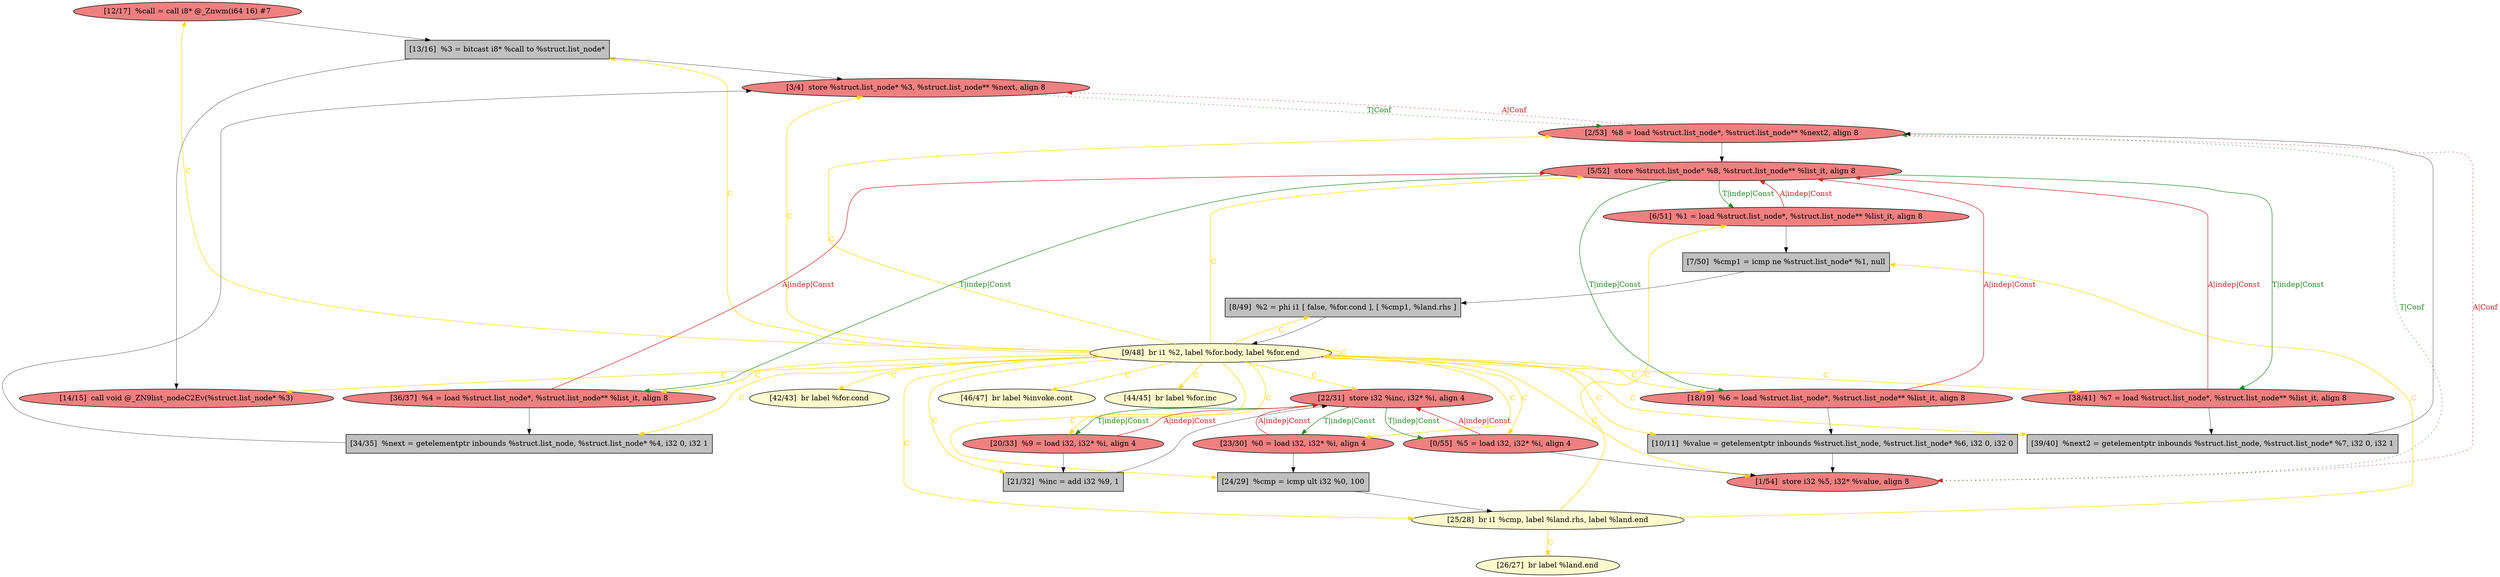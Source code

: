 
digraph G {


node245 [fillcolor=lightcoral,label="[12/17]  %call = call i8* @_Znwm(i64 16) #7",shape=ellipse,style=filled ]
node243 [fillcolor=lemonchiffon,label="[9/48]  br i1 %2, label %for.body, label %for.end",shape=ellipse,style=filled ]
node242 [fillcolor=grey,label="[13/16]  %3 = bitcast i8* %call to %struct.list_node*",shape=rectangle,style=filled ]
node241 [fillcolor=grey,label="[8/49]  %2 = phi i1 [ false, %for.cond ], [ %cmp1, %land.rhs ]",shape=rectangle,style=filled ]
node240 [fillcolor=grey,label="[24/29]  %cmp = icmp ult i32 %0, 100",shape=rectangle,style=filled ]
node244 [fillcolor=lightcoral,label="[22/31]  store i32 %inc, i32* %i, align 4",shape=ellipse,style=filled ]
node238 [fillcolor=lemonchiffon,label="[26/27]  br label %land.end",shape=ellipse,style=filled ]
node239 [fillcolor=lightcoral,label="[23/30]  %0 = load i32, i32* %i, align 4",shape=ellipse,style=filled ]
node236 [fillcolor=lightcoral,label="[18/19]  %6 = load %struct.list_node*, %struct.list_node** %list_it, align 8",shape=ellipse,style=filled ]
node235 [fillcolor=lemonchiffon,label="[42/43]  br label %for.cond",shape=ellipse,style=filled ]
node222 [fillcolor=grey,label="[34/35]  %next = getelementptr inbounds %struct.list_node, %struct.list_node* %4, i32 0, i32 1",shape=rectangle,style=filled ]
node224 [fillcolor=lemonchiffon,label="[46/47]  br label %invoke.cont",shape=ellipse,style=filled ]
node231 [fillcolor=grey,label="[21/32]  %inc = add i32 %9, 1",shape=rectangle,style=filled ]
node221 [fillcolor=lightcoral,label="[20/33]  %9 = load i32, i32* %i, align 4",shape=ellipse,style=filled ]
node220 [fillcolor=lightcoral,label="[3/4]  store %struct.list_node* %3, %struct.list_node** %next, align 8",shape=ellipse,style=filled ]
node219 [fillcolor=lightcoral,label="[0/55]  %5 = load i32, i32* %i, align 4",shape=ellipse,style=filled ]
node223 [fillcolor=lightcoral,label="[6/51]  %1 = load %struct.list_node*, %struct.list_node** %list_it, align 8",shape=ellipse,style=filled ]
node225 [fillcolor=lemonchiffon,label="[25/28]  br i1 %cmp, label %land.rhs, label %land.end",shape=ellipse,style=filled ]
node234 [fillcolor=lightcoral,label="[2/53]  %8 = load %struct.list_node*, %struct.list_node** %next2, align 8",shape=ellipse,style=filled ]
node226 [fillcolor=lemonchiffon,label="[44/45]  br label %for.inc",shape=ellipse,style=filled ]
node237 [fillcolor=grey,label="[7/50]  %cmp1 = icmp ne %struct.list_node* %1, null",shape=rectangle,style=filled ]
node228 [fillcolor=lightcoral,label="[36/37]  %4 = load %struct.list_node*, %struct.list_node** %list_it, align 8",shape=ellipse,style=filled ]
node229 [fillcolor=lightcoral,label="[38/41]  %7 = load %struct.list_node*, %struct.list_node** %list_it, align 8",shape=ellipse,style=filled ]
node227 [fillcolor=lightcoral,label="[14/15]  call void @_ZN9list_nodeC2Ev(%struct.list_node* %3)",shape=ellipse,style=filled ]
node230 [fillcolor=lightcoral,label="[1/54]  store i32 %5, i32* %value, align 8",shape=ellipse,style=filled ]
node232 [fillcolor=grey,label="[39/40]  %next2 = getelementptr inbounds %struct.list_node, %struct.list_node* %7, i32 0, i32 1",shape=rectangle,style=filled ]
node246 [fillcolor=grey,label="[10/11]  %value = getelementptr inbounds %struct.list_node, %struct.list_node* %6, i32 0, i32 0",shape=rectangle,style=filled ]
node233 [fillcolor=lightcoral,label="[5/52]  store %struct.list_node* %8, %struct.list_node** %list_it, align 8",shape=ellipse,style=filled ]

node243->node234 [style=solid,color=gold,label="C",penwidth=1.0,fontcolor=gold ]
node243->node246 [style=solid,color=gold,label="C",penwidth=1.0,fontcolor=gold ]
node244->node239 [style=solid,color=forestgreen,label="T|indep|Const",penwidth=1.0,fontcolor=forestgreen ]
node236->node246 [style=solid,color=black,label="",penwidth=0.5,fontcolor=black ]
node232->node234 [style=solid,color=black,label="",penwidth=0.5,fontcolor=black ]
node230->node234 [style=dotted,color=forestgreen,label="T|Conf",penwidth=1.0,fontcolor=forestgreen ]
node234->node230 [style=dotted,color=firebrick3,label="A|Conf",penwidth=1.0,fontcolor=firebrick3 ]
node222->node220 [style=solid,color=black,label="",penwidth=0.5,fontcolor=black ]
node243->node242 [style=solid,color=gold,label="C",penwidth=1.0,fontcolor=gold ]
node239->node244 [style=solid,color=firebrick3,label="A|indep|Const",penwidth=1.0,fontcolor=firebrick3 ]
node220->node234 [style=dotted,color=forestgreen,label="T|Conf",penwidth=1.0,fontcolor=forestgreen ]
node242->node227 [style=solid,color=black,label="",penwidth=0.5,fontcolor=black ]
node221->node231 [style=solid,color=black,label="",penwidth=0.5,fontcolor=black ]
node243->node228 [style=solid,color=gold,label="C",penwidth=1.0,fontcolor=gold ]
node239->node240 [style=solid,color=black,label="",penwidth=0.5,fontcolor=black ]
node231->node244 [style=solid,color=black,label="",penwidth=0.5,fontcolor=black ]
node236->node233 [style=solid,color=firebrick3,label="A|indep|Const",penwidth=1.0,fontcolor=firebrick3 ]
node241->node243 [style=solid,color=black,label="",penwidth=0.5,fontcolor=black ]
node243->node243 [style=solid,color=gold,label="C",penwidth=1.0,fontcolor=gold ]
node243->node219 [style=solid,color=gold,label="C",penwidth=1.0,fontcolor=gold ]
node243->node224 [style=solid,color=gold,label="C",penwidth=1.0,fontcolor=gold ]
node243->node222 [style=solid,color=gold,label="C",penwidth=1.0,fontcolor=gold ]
node243->node225 [style=solid,color=gold,label="C",penwidth=1.0,fontcolor=gold ]
node243->node220 [style=solid,color=gold,label="C",penwidth=1.0,fontcolor=gold ]
node246->node230 [style=solid,color=black,label="",penwidth=0.5,fontcolor=black ]
node243->node226 [style=solid,color=gold,label="C",penwidth=1.0,fontcolor=gold ]
node234->node233 [style=solid,color=black,label="",penwidth=0.5,fontcolor=black ]
node243->node245 [style=solid,color=gold,label="C",penwidth=1.0,fontcolor=gold ]
node243->node231 [style=solid,color=gold,label="C",penwidth=1.0,fontcolor=gold ]
node243->node227 [style=solid,color=gold,label="C",penwidth=1.0,fontcolor=gold ]
node243->node235 [style=solid,color=gold,label="C",penwidth=1.0,fontcolor=gold ]
node225->node237 [style=solid,color=gold,label="C",penwidth=1.0,fontcolor=gold ]
node228->node222 [style=solid,color=black,label="",penwidth=0.5,fontcolor=black ]
node243->node229 [style=solid,color=gold,label="C",penwidth=1.0,fontcolor=gold ]
node225->node223 [style=solid,color=gold,label="C",penwidth=1.0,fontcolor=gold ]
node234->node220 [style=dotted,color=firebrick3,label="A|Conf",penwidth=1.0,fontcolor=firebrick3 ]
node229->node232 [style=solid,color=black,label="",penwidth=0.5,fontcolor=black ]
node243->node240 [style=solid,color=gold,label="C",penwidth=1.0,fontcolor=gold ]
node243->node230 [style=solid,color=gold,label="C",penwidth=1.0,fontcolor=gold ]
node243->node239 [style=solid,color=gold,label="C",penwidth=1.0,fontcolor=gold ]
node228->node233 [style=solid,color=firebrick3,label="A|indep|Const",penwidth=1.0,fontcolor=firebrick3 ]
node237->node241 [style=solid,color=black,label="",penwidth=0.5,fontcolor=black ]
node245->node242 [style=solid,color=black,label="",penwidth=0.5,fontcolor=black ]
node244->node219 [style=solid,color=forestgreen,label="T|indep|Const",penwidth=1.0,fontcolor=forestgreen ]
node243->node221 [style=solid,color=gold,label="C",penwidth=1.0,fontcolor=gold ]
node243->node233 [style=solid,color=gold,label="C",penwidth=1.0,fontcolor=gold ]
node233->node229 [style=solid,color=forestgreen,label="T|indep|Const",penwidth=1.0,fontcolor=forestgreen ]
node233->node236 [style=solid,color=forestgreen,label="T|indep|Const",penwidth=1.0,fontcolor=forestgreen ]
node243->node232 [style=solid,color=gold,label="C",penwidth=1.0,fontcolor=gold ]
node243->node244 [style=solid,color=gold,label="C",penwidth=1.0,fontcolor=gold ]
node233->node228 [style=solid,color=forestgreen,label="T|indep|Const",penwidth=1.0,fontcolor=forestgreen ]
node233->node223 [style=solid,color=forestgreen,label="T|indep|Const",penwidth=1.0,fontcolor=forestgreen ]
node229->node233 [style=solid,color=firebrick3,label="A|indep|Const",penwidth=1.0,fontcolor=firebrick3 ]
node223->node237 [style=solid,color=black,label="",penwidth=0.5,fontcolor=black ]
node243->node241 [style=solid,color=gold,label="C",penwidth=1.0,fontcolor=gold ]
node219->node230 [style=solid,color=black,label="",penwidth=0.5,fontcolor=black ]
node221->node244 [style=solid,color=firebrick3,label="A|indep|Const",penwidth=1.0,fontcolor=firebrick3 ]
node225->node238 [style=solid,color=gold,label="C",penwidth=1.0,fontcolor=gold ]
node244->node221 [style=solid,color=forestgreen,label="T|indep|Const",penwidth=1.0,fontcolor=forestgreen ]
node223->node233 [style=solid,color=firebrick3,label="A|indep|Const",penwidth=1.0,fontcolor=firebrick3 ]
node242->node220 [style=solid,color=black,label="",penwidth=0.5,fontcolor=black ]
node219->node244 [style=solid,color=firebrick3,label="A|indep|Const",penwidth=1.0,fontcolor=firebrick3 ]
node243->node236 [style=solid,color=gold,label="C",penwidth=1.0,fontcolor=gold ]
node240->node225 [style=solid,color=black,label="",penwidth=0.5,fontcolor=black ]


}
